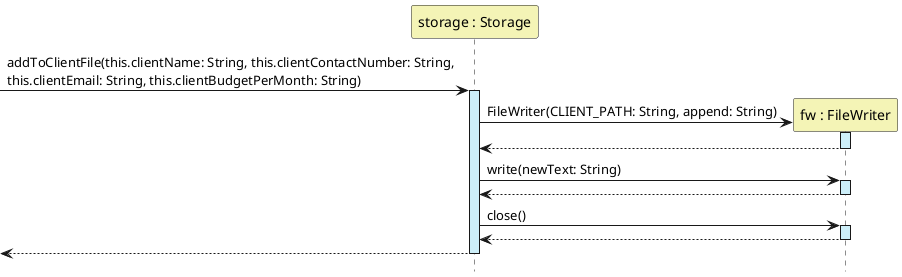 @startuml
'https://plantuml.com/sequence-diagram

hide footbox

Participant "storage : Storage" as Storage #F4F4B6
Participant "fw : FileWriter" as FileWriter #F4F4B6

->Storage:addToClientFile(this.clientName: String, this.clientContactNumber: String, \nthis.clientEmail: String, this.clientBudgetPerMonth: String)
activate Storage #CDEFF9

create FileWriter
Storage -> FileWriter:FileWriter(CLIENT_PATH: String, append: String)
activate FileWriter #CDEFF9
return

Storage -> FileWriter:write(newText: String)
activate FileWriter #CDEFF9
return

Storage -> FileWriter:close()
activate FileWriter #CDEFF9
return

return
@enduml